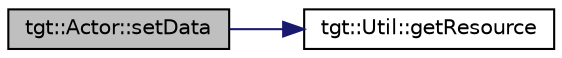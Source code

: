 digraph "tgt::Actor::setData"
{
 // LATEX_PDF_SIZE
  edge [fontname="Helvetica",fontsize="10",labelfontname="Helvetica",labelfontsize="10"];
  node [fontname="Helvetica",fontsize="10",shape=record];
  rankdir="LR";
  Node1 [label="tgt::Actor::setData",height=0.2,width=0.4,color="black", fillcolor="grey75", style="filled", fontcolor="black",tooltip=" "];
  Node1 -> Node2 [color="midnightblue",fontsize="10",style="solid"];
  Node2 [label="tgt::Util::getResource",height=0.2,width=0.4,color="black", fillcolor="white", style="filled",URL="$dd/d64/namespacetgt_1_1_util.html#a4e9af614fd94a21454841dedd4e88257",tooltip=" "];
}
